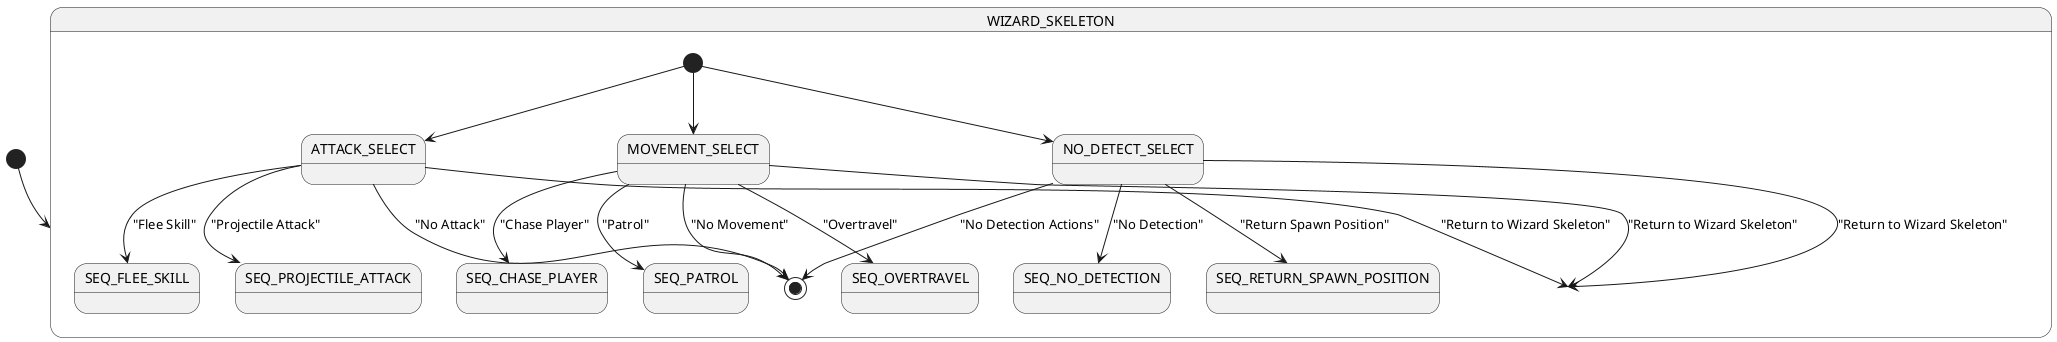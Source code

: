 @startuml

[*] --> WIZARD_SKELETON

state WIZARD_SKELETON {
  [*] --> ATTACK_SELECT
  ATTACK_SELECT --> SEQ_FLEE_SKILL : "Flee Skill"
  ATTACK_SELECT --> SEQ_PROJECTILE_ATTACK : "Projectile Attack"
  ATTACK_SELECT --> [*] : "No Attack"

  [*] --> MOVEMENT_SELECT
  MOVEMENT_SELECT --> SEQ_OVERTRAVEL : "Overtravel"
  MOVEMENT_SELECT --> SEQ_CHASE_PLAYER : "Chase Player"
  MOVEMENT_SELECT --> SEQ_PATROL : "Patrol"
  MOVEMENT_SELECT --> [*] : "No Movement"

  [*] --> NO_DETECT_SELECT
  NO_DETECT_SELECT --> SEQ_RETURN_SPAWN_POSITION : "Return Spawn Position"
  NO_DETECT_SELECT --> SEQ_NO_DETECTION : "No Detection"
  NO_DETECT_SELECT --> [*] : "No Detection Actions"

  ATTACK_SELECT --> WIZARD_SKELETON : "Return to Wizard Skeleton"
  MOVEMENT_SELECT --> WIZARD_SKELETON : "Return to Wizard Skeleton"
  NO_DETECT_SELECT --> WIZARD_SKELETON : "Return to Wizard Skeleton"
}

@enduml